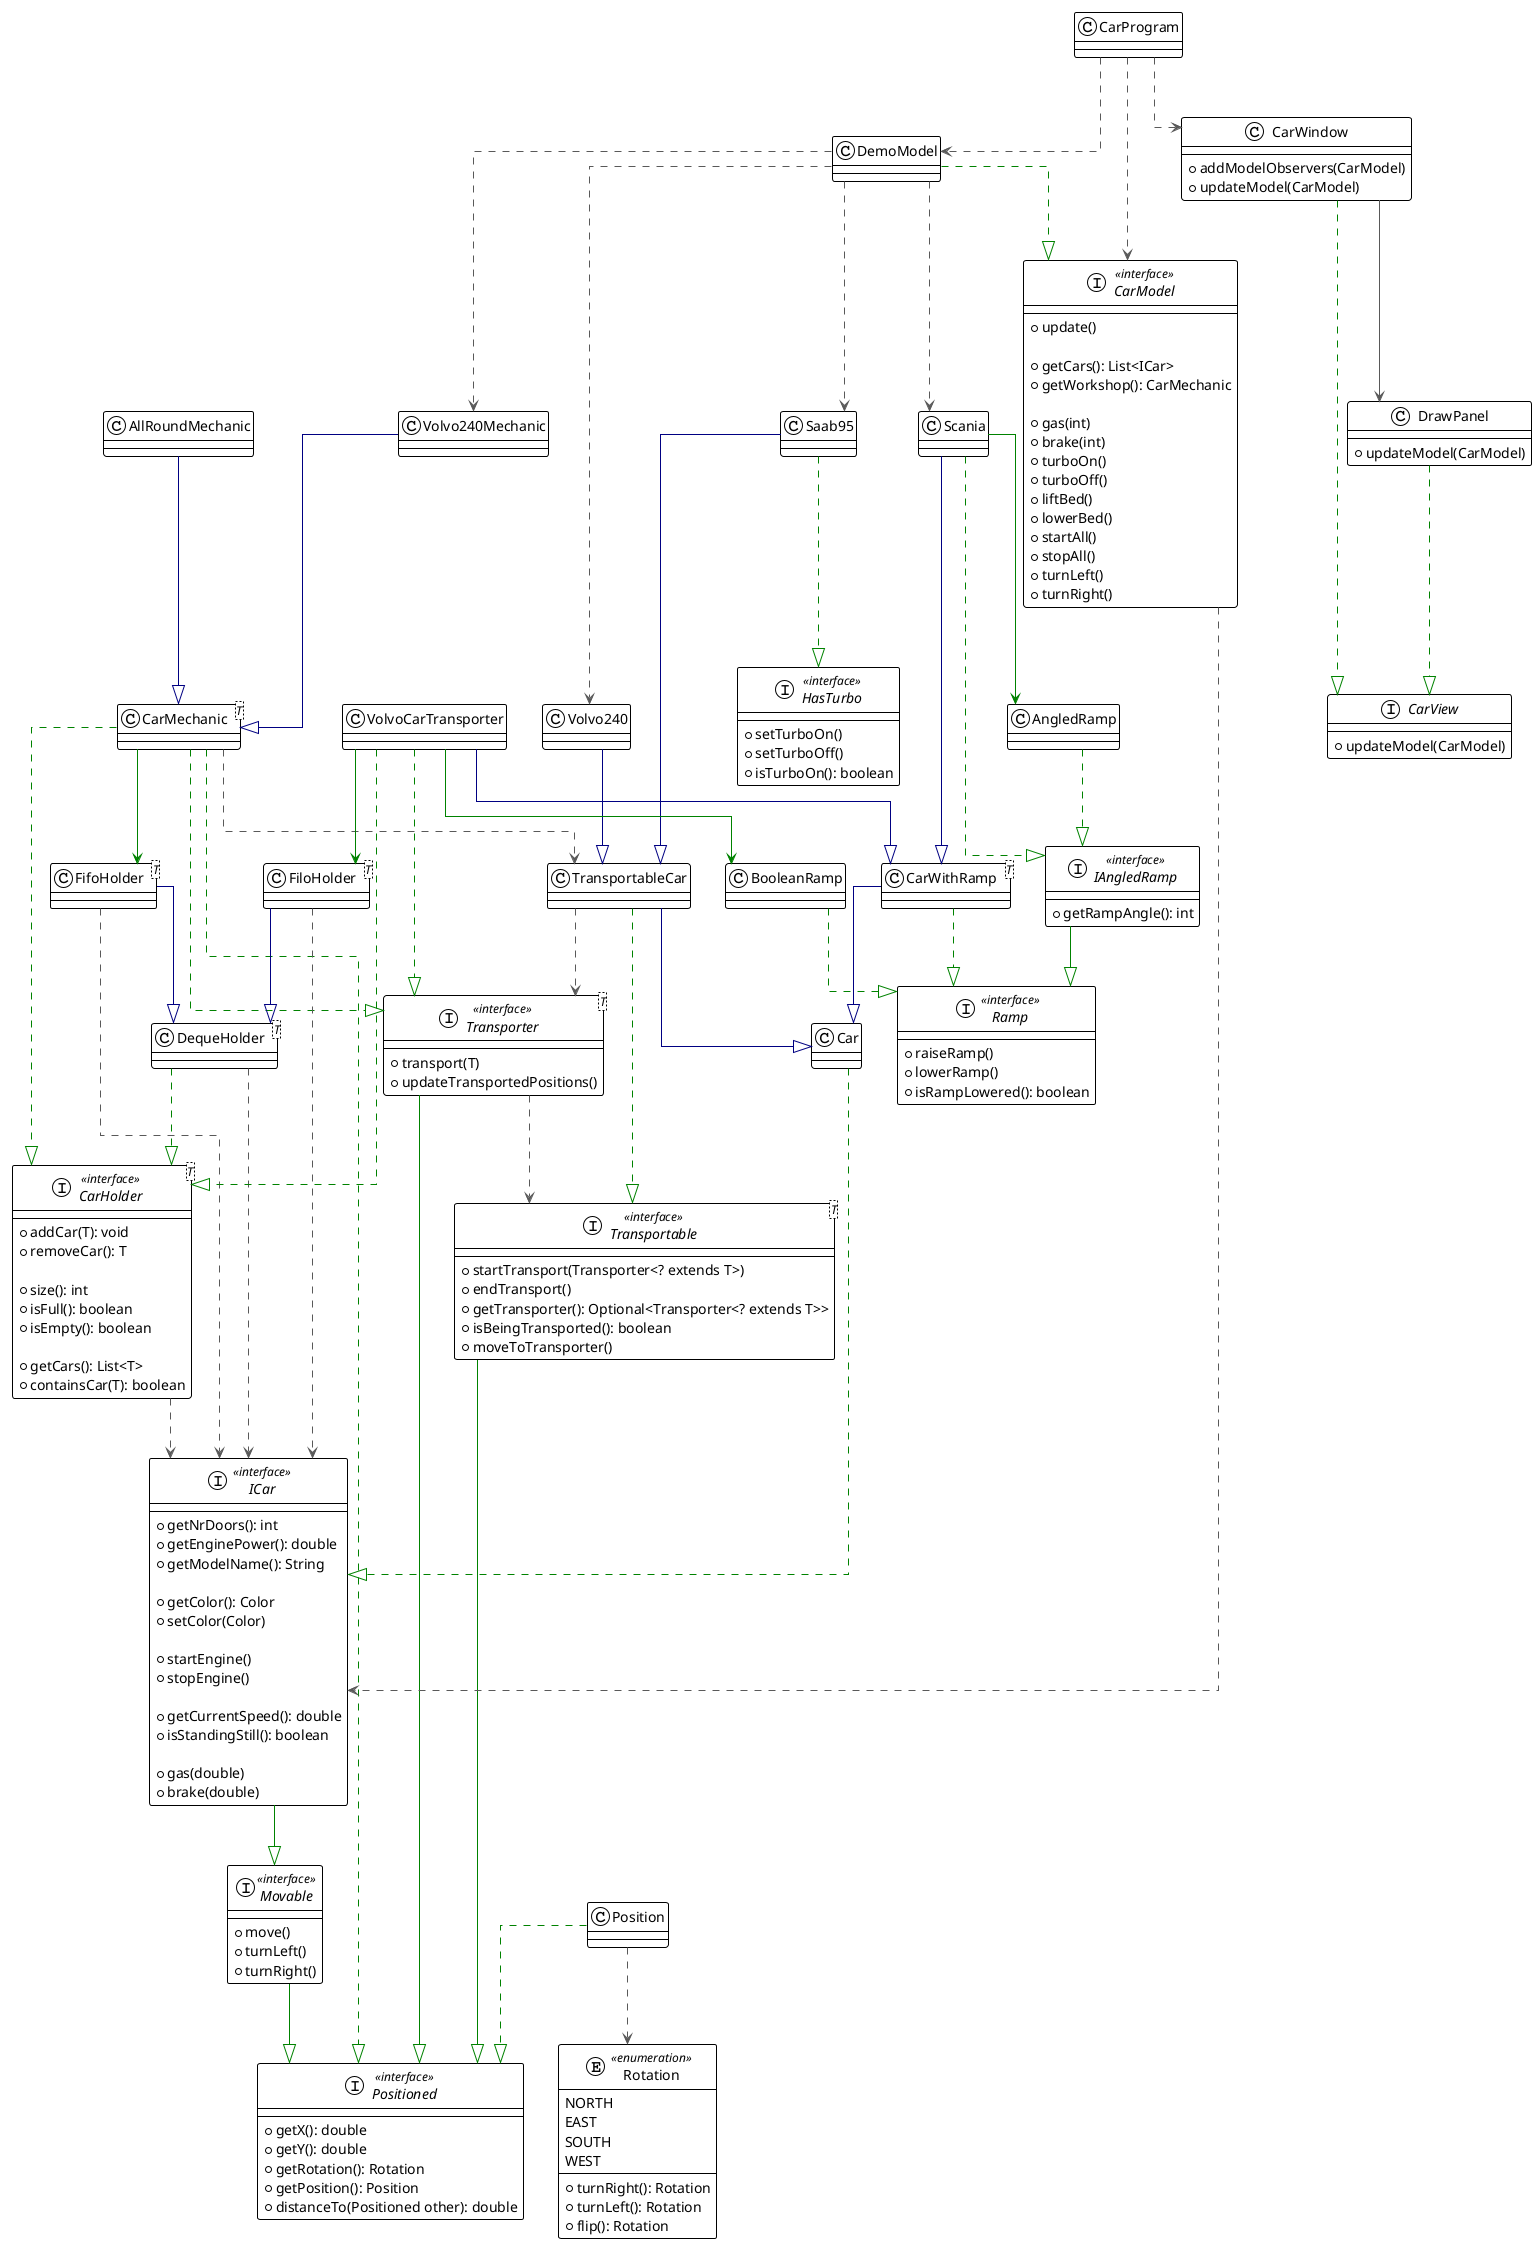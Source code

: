 @startuml

!theme plain
top to bottom direction
skinparam linetype ortho

class AllRoundMechanic
class AngledRamp
class BooleanRamp
class Car
class CarProgram
interface CarModel << interface >> {
    + update()

    + getCars(): List<ICar>
    + getWorkshop(): CarMechanic

    + gas(int)
    + brake(int)
    + turboOn()
    + turboOff()
    + liftBed()
    + lowerBed()
    + startAll()
    + stopAll()
    + turnLeft()
    + turnRight()
}
class DemoModel {

}
interface CarHolder<T> << interface >> {
    + addCar(T): void
    + removeCar(): T

    + size(): int
    + isFull(): boolean
    + isEmpty(): boolean

    + getCars(): List<T>
    + containsCar(T): boolean
}
class CarMechanic<T>
interface CarView {
    + updateModel(CarModel)
}
class CarWindow {
    + addModelObservers(CarModel)
    + updateModel(CarModel)
}
class CarWithRamp<T>
class DequeHolder<T>
class DrawPanel {
    + updateModel(CarModel)
}
class FifoHolder<T>
class FiloHolder<T>
interface HasTurbo << interface >> {
    + setTurboOn()
    + setTurboOff()
    + isTurboOn(): boolean
}
interface IAngledRamp << interface >> {
    + getRampAngle(): int
}
interface ICar << interface >> {
    + getNrDoors(): int
    + getEnginePower(): double
    + getModelName(): String

    + getColor(): Color
    + setColor(Color)

    + startEngine()
    + stopEngine()

    + getCurrentSpeed(): double
    + isStandingStill(): boolean

    + gas(double)
    + brake(double)
}
interface Movable << interface >> {
    + move()
    + turnLeft()
    + turnRight()
}
class Position
interface Positioned << interface >> {
    + getX(): double
    + getY(): double
    + getRotation(): Rotation
    + getPosition(): Position
    + distanceTo(Positioned other): double
}
interface Ramp << interface >> {
    + raiseRamp()
    + lowerRamp()
    + isRampLowered(): boolean
}
enum Rotation << enumeration >> {
    NORTH
    EAST
    SOUTH
    WEST

    + turnRight(): Rotation
    + turnLeft(): Rotation
    + flip(): Rotation
}
class Saab95
class Scania
interface Transportable<T> << interface >> {
    + startTransport(Transporter<? extends T>)
    + endTransport()
    + getTransporter(): Optional<Transporter<? extends T>>
    + isBeingTransported(): boolean
    + moveToTransporter()
}
class TransportableCar
interface Transporter<T> << interface >> {
    + transport(T)
    + updateTransportedPositions()
}
class Volvo240
class Volvo240Mechanic
class VolvoCarTransporter

AllRoundMechanic     -[#000082,plain]-^  CarMechanic
AngledRamp           -[#008200,dashed]-^  IAngledRamp
BooleanRamp          -[#008200,dashed]-^  Ramp
Car                  -[#008200,dashed]-^  ICar
CarHolder            -[#595959,dashed]->  ICar
CarMechanic          -[#008200,dashed]-^  CarHolder
CarMechanic          -[#008200,dashed]-^  Positioned
CarMechanic          -[#595959,dashed]->  TransportableCar
CarMechanic          -[#008200,dashed]-^  Transporter
CarWithRamp          -[#000082,plain]-^  Car
CarWithRamp          -[#008200,dashed]-^  Ramp
DequeHolder          -[#008200,dashed]-^  CarHolder
DequeHolder          -[#595959,dashed]->  ICar
FifoHolder           -[#000082,plain]-^  DequeHolder
FifoHolder           -[#595959,dashed]->  ICar
FiloHolder           -[#000082,plain]-^  DequeHolder
FiloHolder           -[#595959,dashed]->  ICar
IAngledRamp          -[#008200,plain]-^  Ramp
ICar                 -[#008200,plain]-^  Movable
Movable              -[#008200,plain]-^  Positioned
Position             -[#008200,dashed]-^  Positioned
Saab95               -[#008200,dashed]-^  HasTurbo
Saab95               -[#000082,plain]-^  TransportableCar
Scania               -[#000082,plain]-^  CarWithRamp
Scania               -[#008200,dashed]-^  IAngledRamp
Transportable        -[#008200,plain]-^  Positioned
TransportableCar     -[#000082,plain]-^  Car
TransportableCar     -[#008200,dashed]-^  Transportable
Transporter          -[#008200,plain]-^  Positioned
Transporter          -[#595959,dashed]->  Transportable
Volvo240             -[#000082,plain]-^  TransportableCar
Volvo240Mechanic     -[#000082,plain]-^  CarMechanic
VolvoCarTransporter  -[#008200,dashed]-^  CarHolder
VolvoCarTransporter  -[#000082,plain]-^  CarWithRamp
VolvoCarTransporter  -[#008200,dashed]-^  Transporter
CarWindow            -[#595959,plain]->   DrawPanel
DemoModel            -[#595959,dashed]->  Volvo240
DemoModel            -[#595959,dashed]->  Saab95
DemoModel            -[#595959,dashed]->  Scania
DemoModel            -[#595959,dashed]->  Volvo240Mechanic
CarProgram           -[#595959,dashed]->  CarWindow
CarProgram           -[#595959,dashed]->  DemoModel
CarProgram           -[#595959,dashed]->  CarModel
Position             -[#595959,dashed]->  Rotation
VolvoCarTransporter  -[#008200,plain]->  BooleanRamp
Scania               -[#008200,plain]->  AngledRamp
CarMechanic          -[#008200,plain]->  FifoHolder
VolvoCarTransporter  -[#008200,plain]->  FiloHolder
TransportableCar     -[#595959,dashed]->  Transporter
CarModel             -[#595959,dashed]->  ICar
CarWindow            -[#008200,dashed]-^   CarView
DrawPanel            -[#008200,dashed]-^   CarView
DemoModel            -[#008200,dashed]-^   CarModel
@enduml
